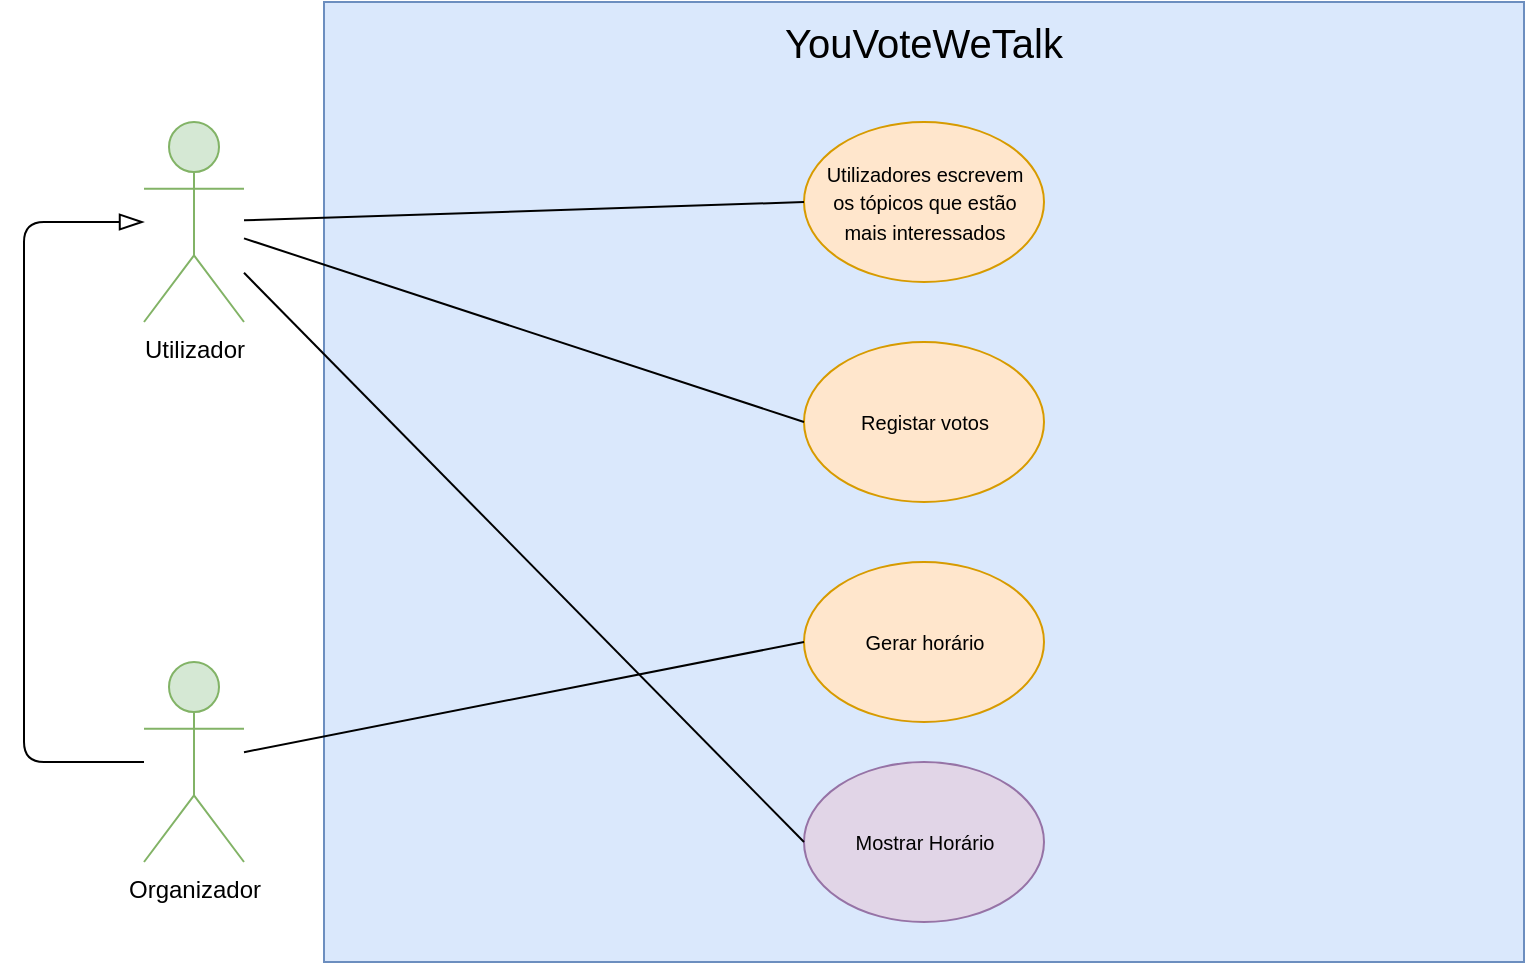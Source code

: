 <mxfile version="13.8.0" type="device"><diagram id="-At3E0qrZ8elmAwAYwV8" name="Page-1"><mxGraphModel dx="1038" dy="491" grid="1" gridSize="10" guides="1" tooltips="1" connect="1" arrows="1" fold="1" page="1" pageScale="1" pageWidth="827" pageHeight="1169" math="0" shadow="0"><root><mxCell id="0"/><mxCell id="1" parent="0"/><mxCell id="774si0PN7YZ_NeUeEOAQ-28" value="" style="rounded=0;whiteSpace=wrap;html=1;fillColor=#dae8fc;strokeColor=#6c8ebf;" vertex="1" parent="1"><mxGeometry x="200" y="80" width="600" height="480" as="geometry"/></mxCell><mxCell id="774si0PN7YZ_NeUeEOAQ-51" value="" style="ellipse;whiteSpace=wrap;html=1;fillColor=#ffe6cc;strokeColor=#d79b00;" vertex="1" parent="1"><mxGeometry x="440" y="360" width="120" height="80" as="geometry"/></mxCell><mxCell id="774si0PN7YZ_NeUeEOAQ-52" value="" style="ellipse;whiteSpace=wrap;html=1;fillColor=#e1d5e7;strokeColor=#9673a6;" vertex="1" parent="1"><mxGeometry x="440" y="460" width="120" height="80" as="geometry"/></mxCell><mxCell id="774si0PN7YZ_NeUeEOAQ-50" value="" style="ellipse;whiteSpace=wrap;html=1;fillColor=#ffe6cc;strokeColor=#d79b00;" vertex="1" parent="1"><mxGeometry x="440" y="250" width="120" height="80" as="geometry"/></mxCell><mxCell id="774si0PN7YZ_NeUeEOAQ-49" value="" style="ellipse;whiteSpace=wrap;html=1;fillColor=#ffe6cc;strokeColor=#d79b00;" vertex="1" parent="1"><mxGeometry x="440" y="140" width="120" height="80" as="geometry"/></mxCell><mxCell id="774si0PN7YZ_NeUeEOAQ-4" value="&lt;font style=&quot;font-size: 20px&quot;&gt;YouVoteWeTalk&lt;/font&gt;" style="text;html=1;strokeColor=none;fillColor=none;align=center;verticalAlign=middle;whiteSpace=wrap;rounded=0;" vertex="1" parent="1"><mxGeometry x="407" y="90" width="186" height="20" as="geometry"/></mxCell><mxCell id="774si0PN7YZ_NeUeEOAQ-13" value="&lt;font style=&quot;font-size: 10px&quot;&gt;Utilizadores escrevem os tópicos que estão mais interessados&lt;/font&gt;" style="text;html=1;strokeColor=none;fillColor=none;align=center;verticalAlign=middle;whiteSpace=wrap;rounded=0;" vertex="1" parent="1"><mxGeometry x="447.5" y="170" width="105" height="20" as="geometry"/></mxCell><mxCell id="774si0PN7YZ_NeUeEOAQ-22" value="&lt;font style=&quot;font-size: 10px&quot;&gt;Registar votos&lt;/font&gt;" style="text;html=1;strokeColor=none;fillColor=none;align=center;verticalAlign=middle;whiteSpace=wrap;rounded=0;" vertex="1" parent="1"><mxGeometry x="447.5" y="280" width="105" height="20" as="geometry"/></mxCell><mxCell id="774si0PN7YZ_NeUeEOAQ-27" value="&lt;font style=&quot;font-size: 10px&quot;&gt;Gerar horário&lt;/font&gt;" style="text;html=1;strokeColor=none;fillColor=none;align=center;verticalAlign=middle;whiteSpace=wrap;rounded=0;" vertex="1" parent="1"><mxGeometry x="447.5" y="390" width="105" height="20" as="geometry"/></mxCell><mxCell id="774si0PN7YZ_NeUeEOAQ-47" value="" style="endArrow=blockThin;html=1;endFill=0;endSize=10;" edge="1" parent="1" source="774si0PN7YZ_NeUeEOAQ-61" target="774si0PN7YZ_NeUeEOAQ-57"><mxGeometry width="50" height="50" relative="1" as="geometry"><mxPoint x="50" y="350" as="sourcePoint"/><mxPoint x="50" y="190" as="targetPoint"/><Array as="points"><mxPoint x="50" y="460"/><mxPoint x="50" y="270"/><mxPoint x="50" y="190"/></Array></mxGeometry></mxCell><mxCell id="774si0PN7YZ_NeUeEOAQ-57" value="Utilizador" style="shape=umlActor;verticalLabelPosition=bottom;verticalAlign=top;html=1;outlineConnect=0;fillColor=#d5e8d4;strokeColor=#82b366;" vertex="1" parent="1"><mxGeometry x="110" y="140" width="50" height="100" as="geometry"/></mxCell><mxCell id="774si0PN7YZ_NeUeEOAQ-61" value="Organizador" style="shape=umlActor;verticalLabelPosition=bottom;verticalAlign=top;html=1;outlineConnect=0;fillColor=#d5e8d4;strokeColor=#82b366;" vertex="1" parent="1"><mxGeometry x="110" y="410" width="50" height="100" as="geometry"/></mxCell><mxCell id="774si0PN7YZ_NeUeEOAQ-64" value="&lt;font style=&quot;font-size: 10px&quot;&gt;Mostrar Horário&lt;/font&gt;" style="text;html=1;strokeColor=none;fillColor=none;align=center;verticalAlign=middle;whiteSpace=wrap;rounded=0;" vertex="1" parent="1"><mxGeometry x="447.5" y="490" width="105" height="20" as="geometry"/></mxCell><mxCell id="774si0PN7YZ_NeUeEOAQ-68" value="" style="endArrow=none;html=1;entryX=0;entryY=0.5;entryDx=0;entryDy=0;endFill=0;" edge="1" parent="1" source="774si0PN7YZ_NeUeEOAQ-57" target="774si0PN7YZ_NeUeEOAQ-49"><mxGeometry width="50" height="50" relative="1" as="geometry"><mxPoint x="440" y="310" as="sourcePoint"/><mxPoint x="490" y="260" as="targetPoint"/></mxGeometry></mxCell><mxCell id="774si0PN7YZ_NeUeEOAQ-69" value="" style="endArrow=none;html=1;entryX=0;entryY=0.5;entryDx=0;entryDy=0;endFill=0;" edge="1" parent="1" source="774si0PN7YZ_NeUeEOAQ-57" target="774si0PN7YZ_NeUeEOAQ-50"><mxGeometry width="50" height="50" relative="1" as="geometry"><mxPoint x="440" y="310" as="sourcePoint"/><mxPoint x="490" y="260" as="targetPoint"/></mxGeometry></mxCell><mxCell id="774si0PN7YZ_NeUeEOAQ-70" value="" style="endArrow=none;html=1;entryX=0;entryY=0.5;entryDx=0;entryDy=0;endFill=0;" edge="1" parent="1" source="774si0PN7YZ_NeUeEOAQ-61" target="774si0PN7YZ_NeUeEOAQ-51"><mxGeometry width="50" height="50" relative="1" as="geometry"><mxPoint x="440" y="310" as="sourcePoint"/><mxPoint x="490" y="260" as="targetPoint"/></mxGeometry></mxCell><mxCell id="774si0PN7YZ_NeUeEOAQ-72" value="" style="endArrow=none;html=1;entryX=0;entryY=0.5;entryDx=0;entryDy=0;endFill=0;" edge="1" parent="1" source="774si0PN7YZ_NeUeEOAQ-57" target="774si0PN7YZ_NeUeEOAQ-52"><mxGeometry width="50" height="50" relative="1" as="geometry"><mxPoint x="440" y="310" as="sourcePoint"/><mxPoint x="490" y="260" as="targetPoint"/></mxGeometry></mxCell></root></mxGraphModel></diagram></mxfile>